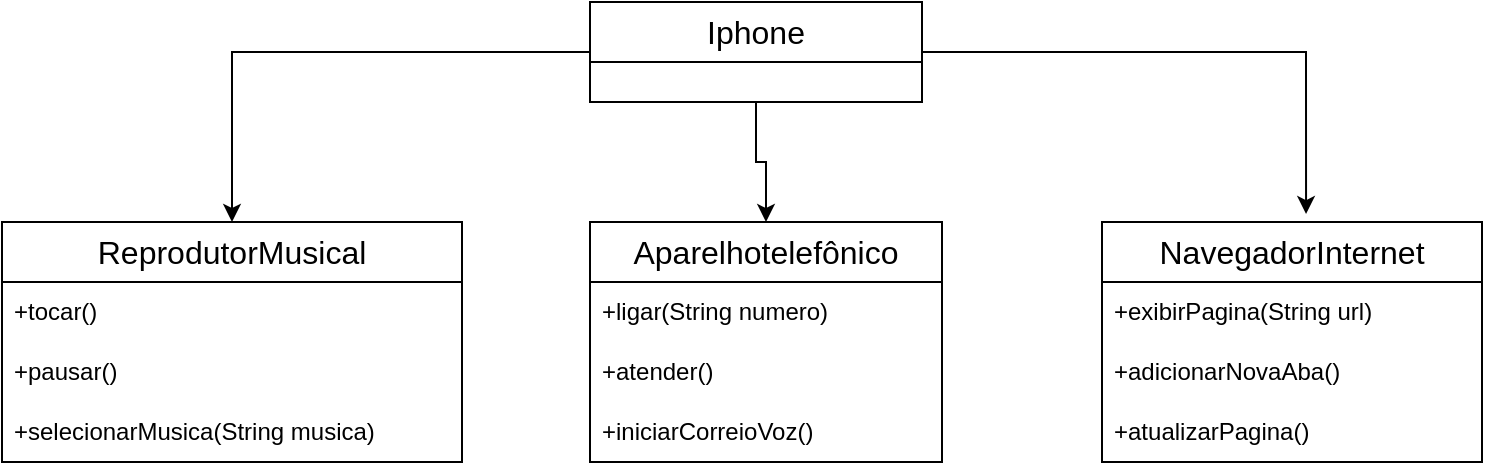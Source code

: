 <mxfile version="24.7.5">
  <diagram name="Página-1" id="qHCgYBTPFxTcLbKvmfrX">
    <mxGraphModel dx="1434" dy="772" grid="1" gridSize="10" guides="1" tooltips="1" connect="1" arrows="1" fold="1" page="1" pageScale="1" pageWidth="827" pageHeight="1169" math="0" shadow="0">
      <root>
        <mxCell id="0" />
        <mxCell id="1" parent="0" />
        <mxCell id="xeUNZuM2ZMdkgk0-Glwh-1" style="edgeStyle=orthogonalEdgeStyle;rounded=0;orthogonalLoop=1;jettySize=auto;html=1;exitX=0;exitY=0.5;exitDx=0;exitDy=0;" edge="1" parent="1" source="xeUNZuM2ZMdkgk0-Glwh-3" target="xeUNZuM2ZMdkgk0-Glwh-4">
          <mxGeometry relative="1" as="geometry" />
        </mxCell>
        <mxCell id="xeUNZuM2ZMdkgk0-Glwh-2" style="edgeStyle=orthogonalEdgeStyle;rounded=0;orthogonalLoop=1;jettySize=auto;html=1;entryX=0.5;entryY=0;entryDx=0;entryDy=0;" edge="1" parent="1" source="xeUNZuM2ZMdkgk0-Glwh-3" target="xeUNZuM2ZMdkgk0-Glwh-8">
          <mxGeometry relative="1" as="geometry" />
        </mxCell>
        <mxCell id="xeUNZuM2ZMdkgk0-Glwh-3" value="&lt;font style=&quot;font-size: 16px;&quot;&gt;Iphone&lt;/font&gt;" style="swimlane;fontStyle=0;childLayout=stackLayout;horizontal=1;startSize=30;horizontalStack=0;resizeParent=1;resizeParentMax=0;resizeLast=0;collapsible=1;marginBottom=0;whiteSpace=wrap;html=1;" vertex="1" parent="1">
          <mxGeometry x="344" y="330" width="166" height="50" as="geometry" />
        </mxCell>
        <mxCell id="xeUNZuM2ZMdkgk0-Glwh-4" value="&lt;font style=&quot;font-size: 16px;&quot;&gt;ReprodutorMusical&lt;/font&gt;" style="swimlane;fontStyle=0;childLayout=stackLayout;horizontal=1;startSize=30;horizontalStack=0;resizeParent=1;resizeParentMax=0;resizeLast=0;collapsible=1;marginBottom=0;whiteSpace=wrap;html=1;align=center;" vertex="1" parent="1">
          <mxGeometry x="50" y="440" width="230" height="120" as="geometry" />
        </mxCell>
        <mxCell id="xeUNZuM2ZMdkgk0-Glwh-5" value="+tocar()" style="text;strokeColor=none;fillColor=none;align=left;verticalAlign=middle;spacingLeft=4;spacingRight=4;overflow=hidden;points=[[0,0.5],[1,0.5]];portConstraint=eastwest;rotatable=0;whiteSpace=wrap;html=1;" vertex="1" parent="xeUNZuM2ZMdkgk0-Glwh-4">
          <mxGeometry y="30" width="230" height="30" as="geometry" />
        </mxCell>
        <mxCell id="xeUNZuM2ZMdkgk0-Glwh-6" value="+pausar()" style="text;strokeColor=none;fillColor=none;align=left;verticalAlign=middle;spacingLeft=4;spacingRight=4;overflow=hidden;points=[[0,0.5],[1,0.5]];portConstraint=eastwest;rotatable=0;whiteSpace=wrap;html=1;" vertex="1" parent="xeUNZuM2ZMdkgk0-Glwh-4">
          <mxGeometry y="60" width="230" height="30" as="geometry" />
        </mxCell>
        <mxCell id="xeUNZuM2ZMdkgk0-Glwh-7" value="+selecionarMusica(String musica)" style="text;strokeColor=none;fillColor=none;align=left;verticalAlign=middle;spacingLeft=4;spacingRight=4;overflow=hidden;points=[[0,0.5],[1,0.5]];portConstraint=eastwest;rotatable=0;whiteSpace=wrap;html=1;" vertex="1" parent="xeUNZuM2ZMdkgk0-Glwh-4">
          <mxGeometry y="90" width="230" height="30" as="geometry" />
        </mxCell>
        <mxCell id="xeUNZuM2ZMdkgk0-Glwh-8" value="&lt;font style=&quot;font-size: 16px;&quot;&gt;Aparelhotelefônico&lt;/font&gt;" style="swimlane;fontStyle=0;childLayout=stackLayout;horizontal=1;startSize=30;horizontalStack=0;resizeParent=1;resizeParentMax=0;resizeLast=0;collapsible=1;marginBottom=0;whiteSpace=wrap;html=1;" vertex="1" parent="1">
          <mxGeometry x="344" y="440" width="176" height="120" as="geometry" />
        </mxCell>
        <mxCell id="xeUNZuM2ZMdkgk0-Glwh-9" value="+ligar(String numero)" style="text;strokeColor=none;fillColor=none;align=left;verticalAlign=middle;spacingLeft=4;spacingRight=4;overflow=hidden;points=[[0,0.5],[1,0.5]];portConstraint=eastwest;rotatable=0;whiteSpace=wrap;html=1;" vertex="1" parent="xeUNZuM2ZMdkgk0-Glwh-8">
          <mxGeometry y="30" width="176" height="30" as="geometry" />
        </mxCell>
        <mxCell id="xeUNZuM2ZMdkgk0-Glwh-10" value="+atender()" style="text;strokeColor=none;fillColor=none;align=left;verticalAlign=middle;spacingLeft=4;spacingRight=4;overflow=hidden;points=[[0,0.5],[1,0.5]];portConstraint=eastwest;rotatable=0;whiteSpace=wrap;html=1;" vertex="1" parent="xeUNZuM2ZMdkgk0-Glwh-8">
          <mxGeometry y="60" width="176" height="30" as="geometry" />
        </mxCell>
        <mxCell id="xeUNZuM2ZMdkgk0-Glwh-11" value="+iniciarCorreioVoz()" style="text;strokeColor=none;fillColor=none;align=left;verticalAlign=middle;spacingLeft=4;spacingRight=4;overflow=hidden;points=[[0,0.5],[1,0.5]];portConstraint=eastwest;rotatable=0;whiteSpace=wrap;html=1;" vertex="1" parent="xeUNZuM2ZMdkgk0-Glwh-8">
          <mxGeometry y="90" width="176" height="30" as="geometry" />
        </mxCell>
        <mxCell id="xeUNZuM2ZMdkgk0-Glwh-12" value="&lt;font style=&quot;font-size: 16px;&quot;&gt;NavegadorInternet&lt;/font&gt;" style="swimlane;fontStyle=0;childLayout=stackLayout;horizontal=1;startSize=30;horizontalStack=0;resizeParent=1;resizeParentMax=0;resizeLast=0;collapsible=1;marginBottom=0;whiteSpace=wrap;html=1;" vertex="1" parent="1">
          <mxGeometry x="600" y="440" width="190" height="120" as="geometry" />
        </mxCell>
        <mxCell id="xeUNZuM2ZMdkgk0-Glwh-13" value="+exibirPagina(String url)" style="text;strokeColor=none;fillColor=none;align=left;verticalAlign=middle;spacingLeft=4;spacingRight=4;overflow=hidden;points=[[0,0.5],[1,0.5]];portConstraint=eastwest;rotatable=0;whiteSpace=wrap;html=1;" vertex="1" parent="xeUNZuM2ZMdkgk0-Glwh-12">
          <mxGeometry y="30" width="190" height="30" as="geometry" />
        </mxCell>
        <mxCell id="xeUNZuM2ZMdkgk0-Glwh-14" value="+adicionarNovaAba()" style="text;strokeColor=none;fillColor=none;align=left;verticalAlign=middle;spacingLeft=4;spacingRight=4;overflow=hidden;points=[[0,0.5],[1,0.5]];portConstraint=eastwest;rotatable=0;whiteSpace=wrap;html=1;" vertex="1" parent="xeUNZuM2ZMdkgk0-Glwh-12">
          <mxGeometry y="60" width="190" height="30" as="geometry" />
        </mxCell>
        <mxCell id="xeUNZuM2ZMdkgk0-Glwh-15" value="+atualizarPagina()" style="text;strokeColor=none;fillColor=none;align=left;verticalAlign=middle;spacingLeft=4;spacingRight=4;overflow=hidden;points=[[0,0.5],[1,0.5]];portConstraint=eastwest;rotatable=0;whiteSpace=wrap;html=1;" vertex="1" parent="xeUNZuM2ZMdkgk0-Glwh-12">
          <mxGeometry y="90" width="190" height="30" as="geometry" />
        </mxCell>
        <mxCell id="xeUNZuM2ZMdkgk0-Glwh-16" style="edgeStyle=orthogonalEdgeStyle;rounded=0;orthogonalLoop=1;jettySize=auto;html=1;entryX=0.537;entryY=-0.033;entryDx=0;entryDy=0;entryPerimeter=0;" edge="1" parent="1" source="xeUNZuM2ZMdkgk0-Glwh-3" target="xeUNZuM2ZMdkgk0-Glwh-12">
          <mxGeometry relative="1" as="geometry" />
        </mxCell>
      </root>
    </mxGraphModel>
  </diagram>
</mxfile>
